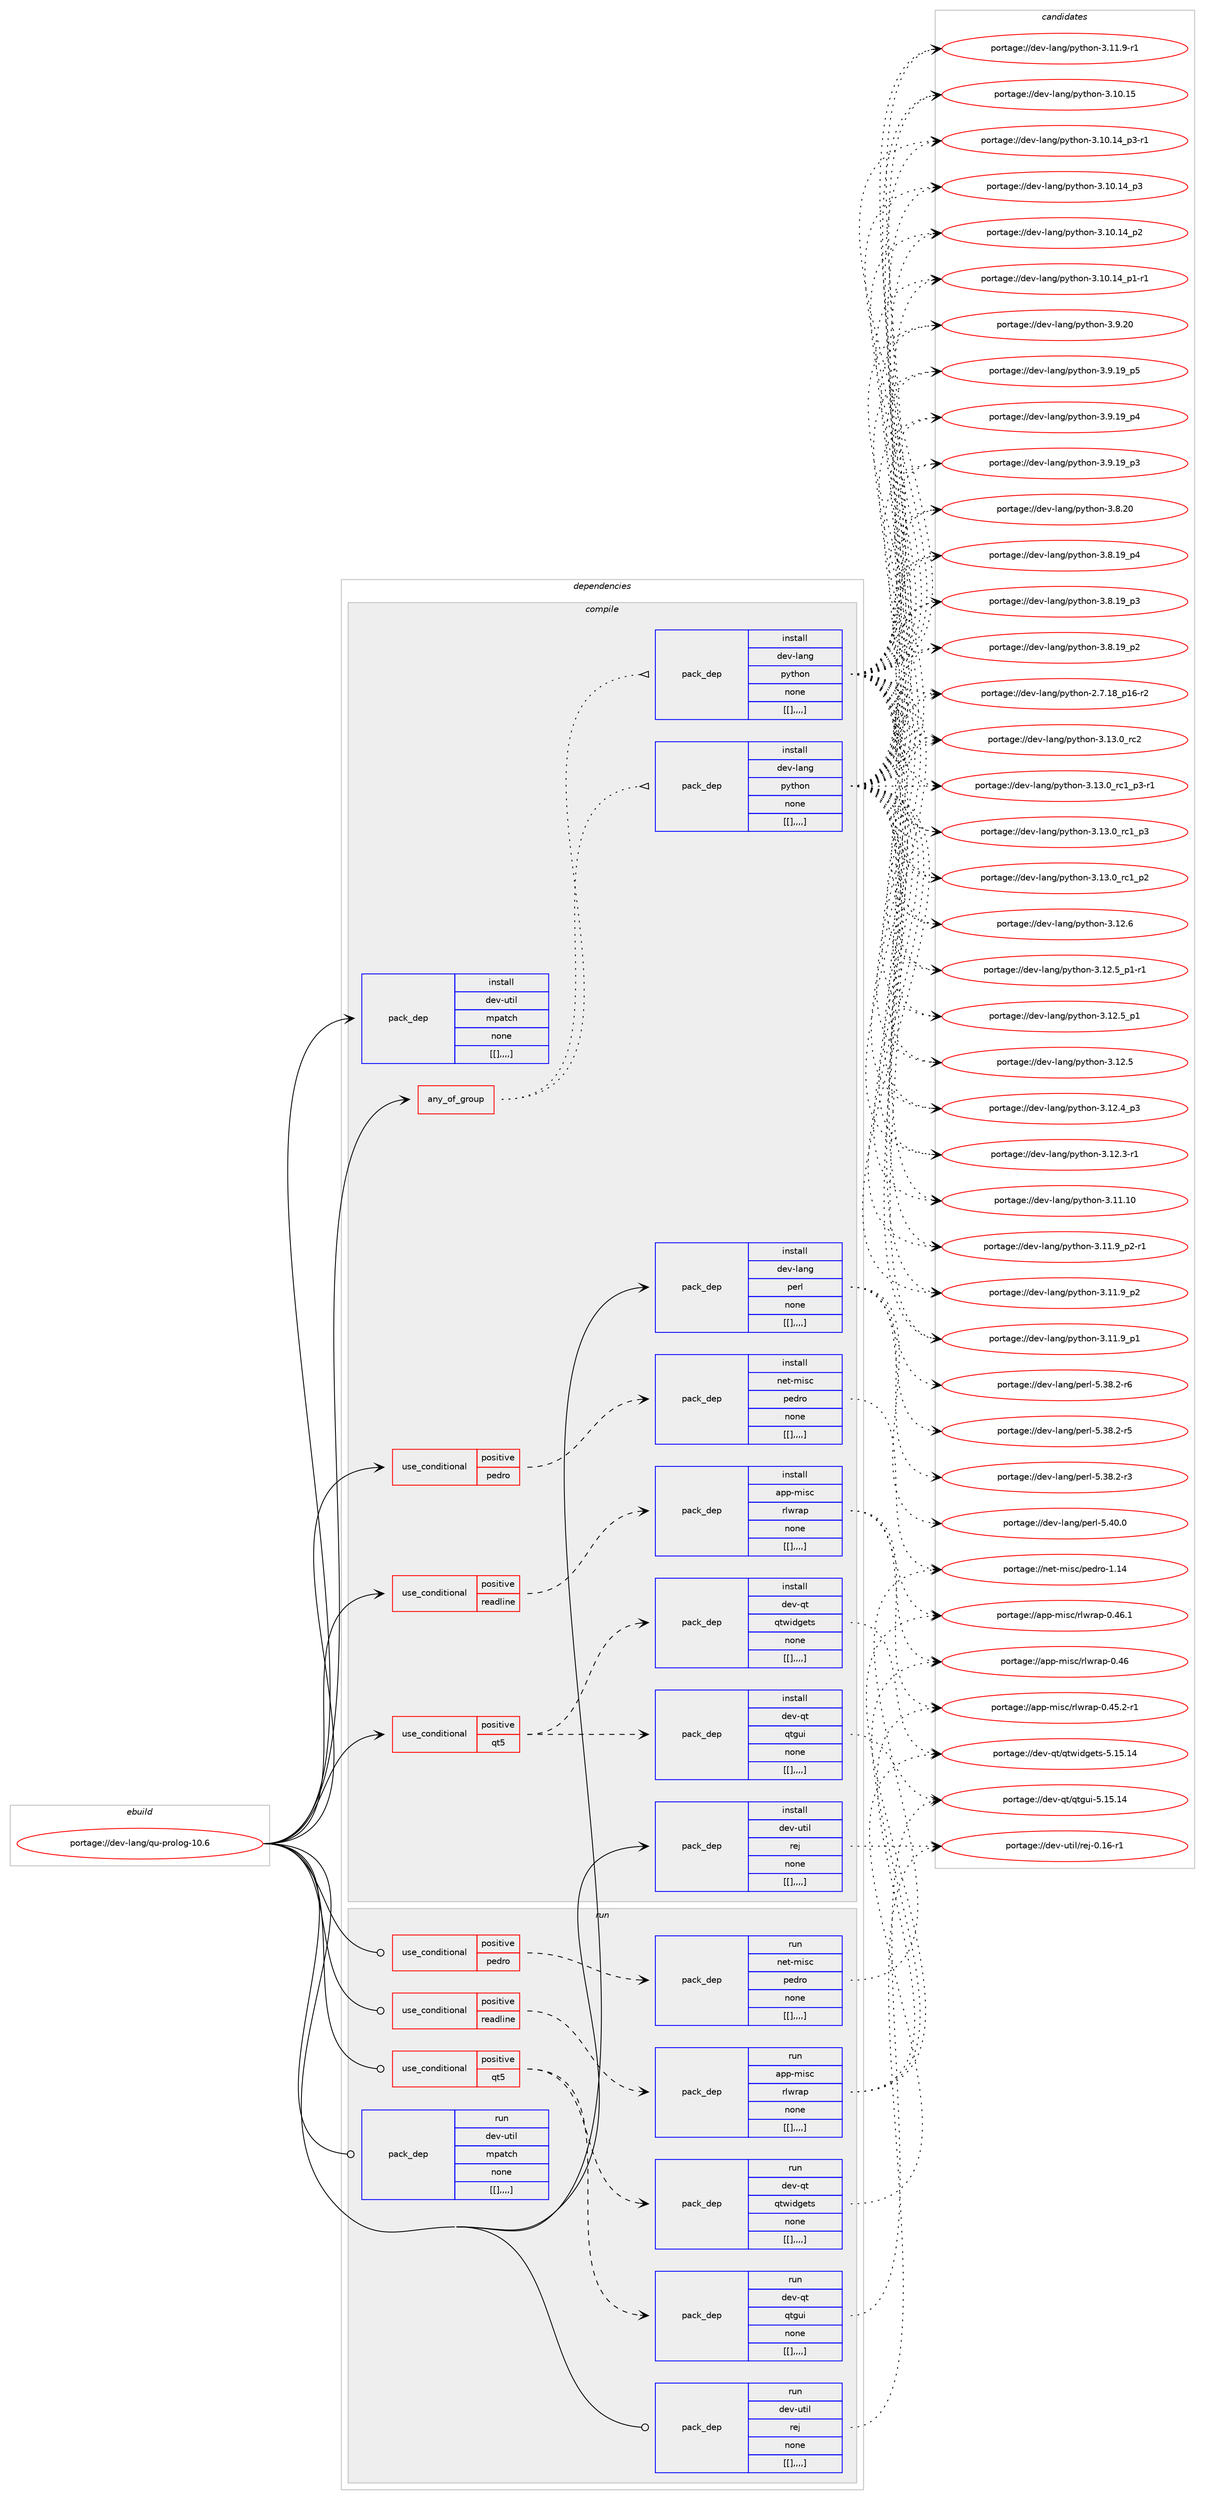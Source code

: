 digraph prolog {

# *************
# Graph options
# *************

newrank=true;
concentrate=true;
compound=true;
graph [rankdir=LR,fontname=Helvetica,fontsize=10,ranksep=1.5];#, ranksep=2.5, nodesep=0.2];
edge  [arrowhead=vee];
node  [fontname=Helvetica,fontsize=10];

# **********
# The ebuild
# **********

subgraph cluster_leftcol {
color=gray;
label=<<i>ebuild</i>>;
id [label="portage://dev-lang/qu-prolog-10.6", color=red, width=4, href="../dev-lang/qu-prolog-10.6.svg"];
}

# ****************
# The dependencies
# ****************

subgraph cluster_midcol {
color=gray;
label=<<i>dependencies</i>>;
subgraph cluster_compile {
fillcolor="#eeeeee";
style=filled;
label=<<i>compile</i>>;
subgraph any957 {
dependency103558 [label=<<TABLE BORDER="0" CELLBORDER="1" CELLSPACING="0" CELLPADDING="4"><TR><TD CELLPADDING="10">any_of_group</TD></TR></TABLE>>, shape=none, color=red];subgraph pack77798 {
dependency103559 [label=<<TABLE BORDER="0" CELLBORDER="1" CELLSPACING="0" CELLPADDING="4" WIDTH="220"><TR><TD ROWSPAN="6" CELLPADDING="30">pack_dep</TD></TR><TR><TD WIDTH="110">install</TD></TR><TR><TD>dev-lang</TD></TR><TR><TD>python</TD></TR><TR><TD>none</TD></TR><TR><TD>[[],,,,]</TD></TR></TABLE>>, shape=none, color=blue];
}
dependency103558:e -> dependency103559:w [weight=20,style="dotted",arrowhead="oinv"];
subgraph pack77799 {
dependency103560 [label=<<TABLE BORDER="0" CELLBORDER="1" CELLSPACING="0" CELLPADDING="4" WIDTH="220"><TR><TD ROWSPAN="6" CELLPADDING="30">pack_dep</TD></TR><TR><TD WIDTH="110">install</TD></TR><TR><TD>dev-lang</TD></TR><TR><TD>python</TD></TR><TR><TD>none</TD></TR><TR><TD>[[],,,,]</TD></TR></TABLE>>, shape=none, color=blue];
}
dependency103558:e -> dependency103560:w [weight=20,style="dotted",arrowhead="oinv"];
}
id:e -> dependency103558:w [weight=20,style="solid",arrowhead="vee"];
subgraph cond24677 {
dependency103561 [label=<<TABLE BORDER="0" CELLBORDER="1" CELLSPACING="0" CELLPADDING="4"><TR><TD ROWSPAN="3" CELLPADDING="10">use_conditional</TD></TR><TR><TD>positive</TD></TR><TR><TD>pedro</TD></TR></TABLE>>, shape=none, color=red];
subgraph pack77800 {
dependency103562 [label=<<TABLE BORDER="0" CELLBORDER="1" CELLSPACING="0" CELLPADDING="4" WIDTH="220"><TR><TD ROWSPAN="6" CELLPADDING="30">pack_dep</TD></TR><TR><TD WIDTH="110">install</TD></TR><TR><TD>net-misc</TD></TR><TR><TD>pedro</TD></TR><TR><TD>none</TD></TR><TR><TD>[[],,,,]</TD></TR></TABLE>>, shape=none, color=blue];
}
dependency103561:e -> dependency103562:w [weight=20,style="dashed",arrowhead="vee"];
}
id:e -> dependency103561:w [weight=20,style="solid",arrowhead="vee"];
subgraph cond24678 {
dependency103563 [label=<<TABLE BORDER="0" CELLBORDER="1" CELLSPACING="0" CELLPADDING="4"><TR><TD ROWSPAN="3" CELLPADDING="10">use_conditional</TD></TR><TR><TD>positive</TD></TR><TR><TD>qt5</TD></TR></TABLE>>, shape=none, color=red];
subgraph pack77801 {
dependency103564 [label=<<TABLE BORDER="0" CELLBORDER="1" CELLSPACING="0" CELLPADDING="4" WIDTH="220"><TR><TD ROWSPAN="6" CELLPADDING="30">pack_dep</TD></TR><TR><TD WIDTH="110">install</TD></TR><TR><TD>dev-qt</TD></TR><TR><TD>qtwidgets</TD></TR><TR><TD>none</TD></TR><TR><TD>[[],,,,]</TD></TR></TABLE>>, shape=none, color=blue];
}
dependency103563:e -> dependency103564:w [weight=20,style="dashed",arrowhead="vee"];
subgraph pack77802 {
dependency103565 [label=<<TABLE BORDER="0" CELLBORDER="1" CELLSPACING="0" CELLPADDING="4" WIDTH="220"><TR><TD ROWSPAN="6" CELLPADDING="30">pack_dep</TD></TR><TR><TD WIDTH="110">install</TD></TR><TR><TD>dev-qt</TD></TR><TR><TD>qtgui</TD></TR><TR><TD>none</TD></TR><TR><TD>[[],,,,]</TD></TR></TABLE>>, shape=none, color=blue];
}
dependency103563:e -> dependency103565:w [weight=20,style="dashed",arrowhead="vee"];
}
id:e -> dependency103563:w [weight=20,style="solid",arrowhead="vee"];
subgraph cond24679 {
dependency103566 [label=<<TABLE BORDER="0" CELLBORDER="1" CELLSPACING="0" CELLPADDING="4"><TR><TD ROWSPAN="3" CELLPADDING="10">use_conditional</TD></TR><TR><TD>positive</TD></TR><TR><TD>readline</TD></TR></TABLE>>, shape=none, color=red];
subgraph pack77803 {
dependency103567 [label=<<TABLE BORDER="0" CELLBORDER="1" CELLSPACING="0" CELLPADDING="4" WIDTH="220"><TR><TD ROWSPAN="6" CELLPADDING="30">pack_dep</TD></TR><TR><TD WIDTH="110">install</TD></TR><TR><TD>app-misc</TD></TR><TR><TD>rlwrap</TD></TR><TR><TD>none</TD></TR><TR><TD>[[],,,,]</TD></TR></TABLE>>, shape=none, color=blue];
}
dependency103566:e -> dependency103567:w [weight=20,style="dashed",arrowhead="vee"];
}
id:e -> dependency103566:w [weight=20,style="solid",arrowhead="vee"];
subgraph pack77804 {
dependency103568 [label=<<TABLE BORDER="0" CELLBORDER="1" CELLSPACING="0" CELLPADDING="4" WIDTH="220"><TR><TD ROWSPAN="6" CELLPADDING="30">pack_dep</TD></TR><TR><TD WIDTH="110">install</TD></TR><TR><TD>dev-lang</TD></TR><TR><TD>perl</TD></TR><TR><TD>none</TD></TR><TR><TD>[[],,,,]</TD></TR></TABLE>>, shape=none, color=blue];
}
id:e -> dependency103568:w [weight=20,style="solid",arrowhead="vee"];
subgraph pack77805 {
dependency103569 [label=<<TABLE BORDER="0" CELLBORDER="1" CELLSPACING="0" CELLPADDING="4" WIDTH="220"><TR><TD ROWSPAN="6" CELLPADDING="30">pack_dep</TD></TR><TR><TD WIDTH="110">install</TD></TR><TR><TD>dev-util</TD></TR><TR><TD>mpatch</TD></TR><TR><TD>none</TD></TR><TR><TD>[[],,,,]</TD></TR></TABLE>>, shape=none, color=blue];
}
id:e -> dependency103569:w [weight=20,style="solid",arrowhead="vee"];
subgraph pack77806 {
dependency103570 [label=<<TABLE BORDER="0" CELLBORDER="1" CELLSPACING="0" CELLPADDING="4" WIDTH="220"><TR><TD ROWSPAN="6" CELLPADDING="30">pack_dep</TD></TR><TR><TD WIDTH="110">install</TD></TR><TR><TD>dev-util</TD></TR><TR><TD>rej</TD></TR><TR><TD>none</TD></TR><TR><TD>[[],,,,]</TD></TR></TABLE>>, shape=none, color=blue];
}
id:e -> dependency103570:w [weight=20,style="solid",arrowhead="vee"];
}
subgraph cluster_compileandrun {
fillcolor="#eeeeee";
style=filled;
label=<<i>compile and run</i>>;
}
subgraph cluster_run {
fillcolor="#eeeeee";
style=filled;
label=<<i>run</i>>;
subgraph cond24680 {
dependency103571 [label=<<TABLE BORDER="0" CELLBORDER="1" CELLSPACING="0" CELLPADDING="4"><TR><TD ROWSPAN="3" CELLPADDING="10">use_conditional</TD></TR><TR><TD>positive</TD></TR><TR><TD>pedro</TD></TR></TABLE>>, shape=none, color=red];
subgraph pack77807 {
dependency103572 [label=<<TABLE BORDER="0" CELLBORDER="1" CELLSPACING="0" CELLPADDING="4" WIDTH="220"><TR><TD ROWSPAN="6" CELLPADDING="30">pack_dep</TD></TR><TR><TD WIDTH="110">run</TD></TR><TR><TD>net-misc</TD></TR><TR><TD>pedro</TD></TR><TR><TD>none</TD></TR><TR><TD>[[],,,,]</TD></TR></TABLE>>, shape=none, color=blue];
}
dependency103571:e -> dependency103572:w [weight=20,style="dashed",arrowhead="vee"];
}
id:e -> dependency103571:w [weight=20,style="solid",arrowhead="odot"];
subgraph cond24681 {
dependency103573 [label=<<TABLE BORDER="0" CELLBORDER="1" CELLSPACING="0" CELLPADDING="4"><TR><TD ROWSPAN="3" CELLPADDING="10">use_conditional</TD></TR><TR><TD>positive</TD></TR><TR><TD>qt5</TD></TR></TABLE>>, shape=none, color=red];
subgraph pack77808 {
dependency103574 [label=<<TABLE BORDER="0" CELLBORDER="1" CELLSPACING="0" CELLPADDING="4" WIDTH="220"><TR><TD ROWSPAN="6" CELLPADDING="30">pack_dep</TD></TR><TR><TD WIDTH="110">run</TD></TR><TR><TD>dev-qt</TD></TR><TR><TD>qtwidgets</TD></TR><TR><TD>none</TD></TR><TR><TD>[[],,,,]</TD></TR></TABLE>>, shape=none, color=blue];
}
dependency103573:e -> dependency103574:w [weight=20,style="dashed",arrowhead="vee"];
subgraph pack77809 {
dependency103575 [label=<<TABLE BORDER="0" CELLBORDER="1" CELLSPACING="0" CELLPADDING="4" WIDTH="220"><TR><TD ROWSPAN="6" CELLPADDING="30">pack_dep</TD></TR><TR><TD WIDTH="110">run</TD></TR><TR><TD>dev-qt</TD></TR><TR><TD>qtgui</TD></TR><TR><TD>none</TD></TR><TR><TD>[[],,,,]</TD></TR></TABLE>>, shape=none, color=blue];
}
dependency103573:e -> dependency103575:w [weight=20,style="dashed",arrowhead="vee"];
}
id:e -> dependency103573:w [weight=20,style="solid",arrowhead="odot"];
subgraph cond24682 {
dependency103576 [label=<<TABLE BORDER="0" CELLBORDER="1" CELLSPACING="0" CELLPADDING="4"><TR><TD ROWSPAN="3" CELLPADDING="10">use_conditional</TD></TR><TR><TD>positive</TD></TR><TR><TD>readline</TD></TR></TABLE>>, shape=none, color=red];
subgraph pack77810 {
dependency103577 [label=<<TABLE BORDER="0" CELLBORDER="1" CELLSPACING="0" CELLPADDING="4" WIDTH="220"><TR><TD ROWSPAN="6" CELLPADDING="30">pack_dep</TD></TR><TR><TD WIDTH="110">run</TD></TR><TR><TD>app-misc</TD></TR><TR><TD>rlwrap</TD></TR><TR><TD>none</TD></TR><TR><TD>[[],,,,]</TD></TR></TABLE>>, shape=none, color=blue];
}
dependency103576:e -> dependency103577:w [weight=20,style="dashed",arrowhead="vee"];
}
id:e -> dependency103576:w [weight=20,style="solid",arrowhead="odot"];
subgraph pack77811 {
dependency103578 [label=<<TABLE BORDER="0" CELLBORDER="1" CELLSPACING="0" CELLPADDING="4" WIDTH="220"><TR><TD ROWSPAN="6" CELLPADDING="30">pack_dep</TD></TR><TR><TD WIDTH="110">run</TD></TR><TR><TD>dev-util</TD></TR><TR><TD>mpatch</TD></TR><TR><TD>none</TD></TR><TR><TD>[[],,,,]</TD></TR></TABLE>>, shape=none, color=blue];
}
id:e -> dependency103578:w [weight=20,style="solid",arrowhead="odot"];
subgraph pack77812 {
dependency103579 [label=<<TABLE BORDER="0" CELLBORDER="1" CELLSPACING="0" CELLPADDING="4" WIDTH="220"><TR><TD ROWSPAN="6" CELLPADDING="30">pack_dep</TD></TR><TR><TD WIDTH="110">run</TD></TR><TR><TD>dev-util</TD></TR><TR><TD>rej</TD></TR><TR><TD>none</TD></TR><TR><TD>[[],,,,]</TD></TR></TABLE>>, shape=none, color=blue];
}
id:e -> dependency103579:w [weight=20,style="solid",arrowhead="odot"];
}
}

# **************
# The candidates
# **************

subgraph cluster_choices {
rank=same;
color=gray;
label=<<i>candidates</i>>;

subgraph choice77798 {
color=black;
nodesep=1;
choice10010111845108971101034711212111610411111045514649514648951149950 [label="portage://dev-lang/python-3.13.0_rc2", color=red, width=4,href="../dev-lang/python-3.13.0_rc2.svg"];
choice1001011184510897110103471121211161041111104551464951464895114994995112514511449 [label="portage://dev-lang/python-3.13.0_rc1_p3-r1", color=red, width=4,href="../dev-lang/python-3.13.0_rc1_p3-r1.svg"];
choice100101118451089711010347112121116104111110455146495146489511499499511251 [label="portage://dev-lang/python-3.13.0_rc1_p3", color=red, width=4,href="../dev-lang/python-3.13.0_rc1_p3.svg"];
choice100101118451089711010347112121116104111110455146495146489511499499511250 [label="portage://dev-lang/python-3.13.0_rc1_p2", color=red, width=4,href="../dev-lang/python-3.13.0_rc1_p2.svg"];
choice10010111845108971101034711212111610411111045514649504654 [label="portage://dev-lang/python-3.12.6", color=red, width=4,href="../dev-lang/python-3.12.6.svg"];
choice1001011184510897110103471121211161041111104551464950465395112494511449 [label="portage://dev-lang/python-3.12.5_p1-r1", color=red, width=4,href="../dev-lang/python-3.12.5_p1-r1.svg"];
choice100101118451089711010347112121116104111110455146495046539511249 [label="portage://dev-lang/python-3.12.5_p1", color=red, width=4,href="../dev-lang/python-3.12.5_p1.svg"];
choice10010111845108971101034711212111610411111045514649504653 [label="portage://dev-lang/python-3.12.5", color=red, width=4,href="../dev-lang/python-3.12.5.svg"];
choice100101118451089711010347112121116104111110455146495046529511251 [label="portage://dev-lang/python-3.12.4_p3", color=red, width=4,href="../dev-lang/python-3.12.4_p3.svg"];
choice100101118451089711010347112121116104111110455146495046514511449 [label="portage://dev-lang/python-3.12.3-r1", color=red, width=4,href="../dev-lang/python-3.12.3-r1.svg"];
choice1001011184510897110103471121211161041111104551464949464948 [label="portage://dev-lang/python-3.11.10", color=red, width=4,href="../dev-lang/python-3.11.10.svg"];
choice1001011184510897110103471121211161041111104551464949465795112504511449 [label="portage://dev-lang/python-3.11.9_p2-r1", color=red, width=4,href="../dev-lang/python-3.11.9_p2-r1.svg"];
choice100101118451089711010347112121116104111110455146494946579511250 [label="portage://dev-lang/python-3.11.9_p2", color=red, width=4,href="../dev-lang/python-3.11.9_p2.svg"];
choice100101118451089711010347112121116104111110455146494946579511249 [label="portage://dev-lang/python-3.11.9_p1", color=red, width=4,href="../dev-lang/python-3.11.9_p1.svg"];
choice100101118451089711010347112121116104111110455146494946574511449 [label="portage://dev-lang/python-3.11.9-r1", color=red, width=4,href="../dev-lang/python-3.11.9-r1.svg"];
choice1001011184510897110103471121211161041111104551464948464953 [label="portage://dev-lang/python-3.10.15", color=red, width=4,href="../dev-lang/python-3.10.15.svg"];
choice100101118451089711010347112121116104111110455146494846495295112514511449 [label="portage://dev-lang/python-3.10.14_p3-r1", color=red, width=4,href="../dev-lang/python-3.10.14_p3-r1.svg"];
choice10010111845108971101034711212111610411111045514649484649529511251 [label="portage://dev-lang/python-3.10.14_p3", color=red, width=4,href="../dev-lang/python-3.10.14_p3.svg"];
choice10010111845108971101034711212111610411111045514649484649529511250 [label="portage://dev-lang/python-3.10.14_p2", color=red, width=4,href="../dev-lang/python-3.10.14_p2.svg"];
choice100101118451089711010347112121116104111110455146494846495295112494511449 [label="portage://dev-lang/python-3.10.14_p1-r1", color=red, width=4,href="../dev-lang/python-3.10.14_p1-r1.svg"];
choice10010111845108971101034711212111610411111045514657465048 [label="portage://dev-lang/python-3.9.20", color=red, width=4,href="../dev-lang/python-3.9.20.svg"];
choice100101118451089711010347112121116104111110455146574649579511253 [label="portage://dev-lang/python-3.9.19_p5", color=red, width=4,href="../dev-lang/python-3.9.19_p5.svg"];
choice100101118451089711010347112121116104111110455146574649579511252 [label="portage://dev-lang/python-3.9.19_p4", color=red, width=4,href="../dev-lang/python-3.9.19_p4.svg"];
choice100101118451089711010347112121116104111110455146574649579511251 [label="portage://dev-lang/python-3.9.19_p3", color=red, width=4,href="../dev-lang/python-3.9.19_p3.svg"];
choice10010111845108971101034711212111610411111045514656465048 [label="portage://dev-lang/python-3.8.20", color=red, width=4,href="../dev-lang/python-3.8.20.svg"];
choice100101118451089711010347112121116104111110455146564649579511252 [label="portage://dev-lang/python-3.8.19_p4", color=red, width=4,href="../dev-lang/python-3.8.19_p4.svg"];
choice100101118451089711010347112121116104111110455146564649579511251 [label="portage://dev-lang/python-3.8.19_p3", color=red, width=4,href="../dev-lang/python-3.8.19_p3.svg"];
choice100101118451089711010347112121116104111110455146564649579511250 [label="portage://dev-lang/python-3.8.19_p2", color=red, width=4,href="../dev-lang/python-3.8.19_p2.svg"];
choice100101118451089711010347112121116104111110455046554649569511249544511450 [label="portage://dev-lang/python-2.7.18_p16-r2", color=red, width=4,href="../dev-lang/python-2.7.18_p16-r2.svg"];
dependency103559:e -> choice10010111845108971101034711212111610411111045514649514648951149950:w [style=dotted,weight="100"];
dependency103559:e -> choice1001011184510897110103471121211161041111104551464951464895114994995112514511449:w [style=dotted,weight="100"];
dependency103559:e -> choice100101118451089711010347112121116104111110455146495146489511499499511251:w [style=dotted,weight="100"];
dependency103559:e -> choice100101118451089711010347112121116104111110455146495146489511499499511250:w [style=dotted,weight="100"];
dependency103559:e -> choice10010111845108971101034711212111610411111045514649504654:w [style=dotted,weight="100"];
dependency103559:e -> choice1001011184510897110103471121211161041111104551464950465395112494511449:w [style=dotted,weight="100"];
dependency103559:e -> choice100101118451089711010347112121116104111110455146495046539511249:w [style=dotted,weight="100"];
dependency103559:e -> choice10010111845108971101034711212111610411111045514649504653:w [style=dotted,weight="100"];
dependency103559:e -> choice100101118451089711010347112121116104111110455146495046529511251:w [style=dotted,weight="100"];
dependency103559:e -> choice100101118451089711010347112121116104111110455146495046514511449:w [style=dotted,weight="100"];
dependency103559:e -> choice1001011184510897110103471121211161041111104551464949464948:w [style=dotted,weight="100"];
dependency103559:e -> choice1001011184510897110103471121211161041111104551464949465795112504511449:w [style=dotted,weight="100"];
dependency103559:e -> choice100101118451089711010347112121116104111110455146494946579511250:w [style=dotted,weight="100"];
dependency103559:e -> choice100101118451089711010347112121116104111110455146494946579511249:w [style=dotted,weight="100"];
dependency103559:e -> choice100101118451089711010347112121116104111110455146494946574511449:w [style=dotted,weight="100"];
dependency103559:e -> choice1001011184510897110103471121211161041111104551464948464953:w [style=dotted,weight="100"];
dependency103559:e -> choice100101118451089711010347112121116104111110455146494846495295112514511449:w [style=dotted,weight="100"];
dependency103559:e -> choice10010111845108971101034711212111610411111045514649484649529511251:w [style=dotted,weight="100"];
dependency103559:e -> choice10010111845108971101034711212111610411111045514649484649529511250:w [style=dotted,weight="100"];
dependency103559:e -> choice100101118451089711010347112121116104111110455146494846495295112494511449:w [style=dotted,weight="100"];
dependency103559:e -> choice10010111845108971101034711212111610411111045514657465048:w [style=dotted,weight="100"];
dependency103559:e -> choice100101118451089711010347112121116104111110455146574649579511253:w [style=dotted,weight="100"];
dependency103559:e -> choice100101118451089711010347112121116104111110455146574649579511252:w [style=dotted,weight="100"];
dependency103559:e -> choice100101118451089711010347112121116104111110455146574649579511251:w [style=dotted,weight="100"];
dependency103559:e -> choice10010111845108971101034711212111610411111045514656465048:w [style=dotted,weight="100"];
dependency103559:e -> choice100101118451089711010347112121116104111110455146564649579511252:w [style=dotted,weight="100"];
dependency103559:e -> choice100101118451089711010347112121116104111110455146564649579511251:w [style=dotted,weight="100"];
dependency103559:e -> choice100101118451089711010347112121116104111110455146564649579511250:w [style=dotted,weight="100"];
dependency103559:e -> choice100101118451089711010347112121116104111110455046554649569511249544511450:w [style=dotted,weight="100"];
}
subgraph choice77799 {
color=black;
nodesep=1;
choice10010111845108971101034711212111610411111045514649514648951149950 [label="portage://dev-lang/python-3.13.0_rc2", color=red, width=4,href="../dev-lang/python-3.13.0_rc2.svg"];
choice1001011184510897110103471121211161041111104551464951464895114994995112514511449 [label="portage://dev-lang/python-3.13.0_rc1_p3-r1", color=red, width=4,href="../dev-lang/python-3.13.0_rc1_p3-r1.svg"];
choice100101118451089711010347112121116104111110455146495146489511499499511251 [label="portage://dev-lang/python-3.13.0_rc1_p3", color=red, width=4,href="../dev-lang/python-3.13.0_rc1_p3.svg"];
choice100101118451089711010347112121116104111110455146495146489511499499511250 [label="portage://dev-lang/python-3.13.0_rc1_p2", color=red, width=4,href="../dev-lang/python-3.13.0_rc1_p2.svg"];
choice10010111845108971101034711212111610411111045514649504654 [label="portage://dev-lang/python-3.12.6", color=red, width=4,href="../dev-lang/python-3.12.6.svg"];
choice1001011184510897110103471121211161041111104551464950465395112494511449 [label="portage://dev-lang/python-3.12.5_p1-r1", color=red, width=4,href="../dev-lang/python-3.12.5_p1-r1.svg"];
choice100101118451089711010347112121116104111110455146495046539511249 [label="portage://dev-lang/python-3.12.5_p1", color=red, width=4,href="../dev-lang/python-3.12.5_p1.svg"];
choice10010111845108971101034711212111610411111045514649504653 [label="portage://dev-lang/python-3.12.5", color=red, width=4,href="../dev-lang/python-3.12.5.svg"];
choice100101118451089711010347112121116104111110455146495046529511251 [label="portage://dev-lang/python-3.12.4_p3", color=red, width=4,href="../dev-lang/python-3.12.4_p3.svg"];
choice100101118451089711010347112121116104111110455146495046514511449 [label="portage://dev-lang/python-3.12.3-r1", color=red, width=4,href="../dev-lang/python-3.12.3-r1.svg"];
choice1001011184510897110103471121211161041111104551464949464948 [label="portage://dev-lang/python-3.11.10", color=red, width=4,href="../dev-lang/python-3.11.10.svg"];
choice1001011184510897110103471121211161041111104551464949465795112504511449 [label="portage://dev-lang/python-3.11.9_p2-r1", color=red, width=4,href="../dev-lang/python-3.11.9_p2-r1.svg"];
choice100101118451089711010347112121116104111110455146494946579511250 [label="portage://dev-lang/python-3.11.9_p2", color=red, width=4,href="../dev-lang/python-3.11.9_p2.svg"];
choice100101118451089711010347112121116104111110455146494946579511249 [label="portage://dev-lang/python-3.11.9_p1", color=red, width=4,href="../dev-lang/python-3.11.9_p1.svg"];
choice100101118451089711010347112121116104111110455146494946574511449 [label="portage://dev-lang/python-3.11.9-r1", color=red, width=4,href="../dev-lang/python-3.11.9-r1.svg"];
choice1001011184510897110103471121211161041111104551464948464953 [label="portage://dev-lang/python-3.10.15", color=red, width=4,href="../dev-lang/python-3.10.15.svg"];
choice100101118451089711010347112121116104111110455146494846495295112514511449 [label="portage://dev-lang/python-3.10.14_p3-r1", color=red, width=4,href="../dev-lang/python-3.10.14_p3-r1.svg"];
choice10010111845108971101034711212111610411111045514649484649529511251 [label="portage://dev-lang/python-3.10.14_p3", color=red, width=4,href="../dev-lang/python-3.10.14_p3.svg"];
choice10010111845108971101034711212111610411111045514649484649529511250 [label="portage://dev-lang/python-3.10.14_p2", color=red, width=4,href="../dev-lang/python-3.10.14_p2.svg"];
choice100101118451089711010347112121116104111110455146494846495295112494511449 [label="portage://dev-lang/python-3.10.14_p1-r1", color=red, width=4,href="../dev-lang/python-3.10.14_p1-r1.svg"];
choice10010111845108971101034711212111610411111045514657465048 [label="portage://dev-lang/python-3.9.20", color=red, width=4,href="../dev-lang/python-3.9.20.svg"];
choice100101118451089711010347112121116104111110455146574649579511253 [label="portage://dev-lang/python-3.9.19_p5", color=red, width=4,href="../dev-lang/python-3.9.19_p5.svg"];
choice100101118451089711010347112121116104111110455146574649579511252 [label="portage://dev-lang/python-3.9.19_p4", color=red, width=4,href="../dev-lang/python-3.9.19_p4.svg"];
choice100101118451089711010347112121116104111110455146574649579511251 [label="portage://dev-lang/python-3.9.19_p3", color=red, width=4,href="../dev-lang/python-3.9.19_p3.svg"];
choice10010111845108971101034711212111610411111045514656465048 [label="portage://dev-lang/python-3.8.20", color=red, width=4,href="../dev-lang/python-3.8.20.svg"];
choice100101118451089711010347112121116104111110455146564649579511252 [label="portage://dev-lang/python-3.8.19_p4", color=red, width=4,href="../dev-lang/python-3.8.19_p4.svg"];
choice100101118451089711010347112121116104111110455146564649579511251 [label="portage://dev-lang/python-3.8.19_p3", color=red, width=4,href="../dev-lang/python-3.8.19_p3.svg"];
choice100101118451089711010347112121116104111110455146564649579511250 [label="portage://dev-lang/python-3.8.19_p2", color=red, width=4,href="../dev-lang/python-3.8.19_p2.svg"];
choice100101118451089711010347112121116104111110455046554649569511249544511450 [label="portage://dev-lang/python-2.7.18_p16-r2", color=red, width=4,href="../dev-lang/python-2.7.18_p16-r2.svg"];
dependency103560:e -> choice10010111845108971101034711212111610411111045514649514648951149950:w [style=dotted,weight="100"];
dependency103560:e -> choice1001011184510897110103471121211161041111104551464951464895114994995112514511449:w [style=dotted,weight="100"];
dependency103560:e -> choice100101118451089711010347112121116104111110455146495146489511499499511251:w [style=dotted,weight="100"];
dependency103560:e -> choice100101118451089711010347112121116104111110455146495146489511499499511250:w [style=dotted,weight="100"];
dependency103560:e -> choice10010111845108971101034711212111610411111045514649504654:w [style=dotted,weight="100"];
dependency103560:e -> choice1001011184510897110103471121211161041111104551464950465395112494511449:w [style=dotted,weight="100"];
dependency103560:e -> choice100101118451089711010347112121116104111110455146495046539511249:w [style=dotted,weight="100"];
dependency103560:e -> choice10010111845108971101034711212111610411111045514649504653:w [style=dotted,weight="100"];
dependency103560:e -> choice100101118451089711010347112121116104111110455146495046529511251:w [style=dotted,weight="100"];
dependency103560:e -> choice100101118451089711010347112121116104111110455146495046514511449:w [style=dotted,weight="100"];
dependency103560:e -> choice1001011184510897110103471121211161041111104551464949464948:w [style=dotted,weight="100"];
dependency103560:e -> choice1001011184510897110103471121211161041111104551464949465795112504511449:w [style=dotted,weight="100"];
dependency103560:e -> choice100101118451089711010347112121116104111110455146494946579511250:w [style=dotted,weight="100"];
dependency103560:e -> choice100101118451089711010347112121116104111110455146494946579511249:w [style=dotted,weight="100"];
dependency103560:e -> choice100101118451089711010347112121116104111110455146494946574511449:w [style=dotted,weight="100"];
dependency103560:e -> choice1001011184510897110103471121211161041111104551464948464953:w [style=dotted,weight="100"];
dependency103560:e -> choice100101118451089711010347112121116104111110455146494846495295112514511449:w [style=dotted,weight="100"];
dependency103560:e -> choice10010111845108971101034711212111610411111045514649484649529511251:w [style=dotted,weight="100"];
dependency103560:e -> choice10010111845108971101034711212111610411111045514649484649529511250:w [style=dotted,weight="100"];
dependency103560:e -> choice100101118451089711010347112121116104111110455146494846495295112494511449:w [style=dotted,weight="100"];
dependency103560:e -> choice10010111845108971101034711212111610411111045514657465048:w [style=dotted,weight="100"];
dependency103560:e -> choice100101118451089711010347112121116104111110455146574649579511253:w [style=dotted,weight="100"];
dependency103560:e -> choice100101118451089711010347112121116104111110455146574649579511252:w [style=dotted,weight="100"];
dependency103560:e -> choice100101118451089711010347112121116104111110455146574649579511251:w [style=dotted,weight="100"];
dependency103560:e -> choice10010111845108971101034711212111610411111045514656465048:w [style=dotted,weight="100"];
dependency103560:e -> choice100101118451089711010347112121116104111110455146564649579511252:w [style=dotted,weight="100"];
dependency103560:e -> choice100101118451089711010347112121116104111110455146564649579511251:w [style=dotted,weight="100"];
dependency103560:e -> choice100101118451089711010347112121116104111110455146564649579511250:w [style=dotted,weight="100"];
dependency103560:e -> choice100101118451089711010347112121116104111110455046554649569511249544511450:w [style=dotted,weight="100"];
}
subgraph choice77800 {
color=black;
nodesep=1;
choice1101011164510910511599471121011001141114549464952 [label="portage://net-misc/pedro-1.14", color=red, width=4,href="../net-misc/pedro-1.14.svg"];
dependency103562:e -> choice1101011164510910511599471121011001141114549464952:w [style=dotted,weight="100"];
}
subgraph choice77801 {
color=black;
nodesep=1;
choice10010111845113116471131161191051001031011161154553464953464952 [label="portage://dev-qt/qtwidgets-5.15.14", color=red, width=4,href="../dev-qt/qtwidgets-5.15.14.svg"];
dependency103564:e -> choice10010111845113116471131161191051001031011161154553464953464952:w [style=dotted,weight="100"];
}
subgraph choice77802 {
color=black;
nodesep=1;
choice10010111845113116471131161031171054553464953464952 [label="portage://dev-qt/qtgui-5.15.14", color=red, width=4,href="../dev-qt/qtgui-5.15.14.svg"];
dependency103565:e -> choice10010111845113116471131161031171054553464953464952:w [style=dotted,weight="100"];
}
subgraph choice77803 {
color=black;
nodesep=1;
choice971121124510910511599471141081191149711245484652544649 [label="portage://app-misc/rlwrap-0.46.1", color=red, width=4,href="../app-misc/rlwrap-0.46.1.svg"];
choice97112112451091051159947114108119114971124548465254 [label="portage://app-misc/rlwrap-0.46", color=red, width=4,href="../app-misc/rlwrap-0.46.svg"];
choice9711211245109105115994711410811911497112454846525346504511449 [label="portage://app-misc/rlwrap-0.45.2-r1", color=red, width=4,href="../app-misc/rlwrap-0.45.2-r1.svg"];
dependency103567:e -> choice971121124510910511599471141081191149711245484652544649:w [style=dotted,weight="100"];
dependency103567:e -> choice97112112451091051159947114108119114971124548465254:w [style=dotted,weight="100"];
dependency103567:e -> choice9711211245109105115994711410811911497112454846525346504511449:w [style=dotted,weight="100"];
}
subgraph choice77804 {
color=black;
nodesep=1;
choice10010111845108971101034711210111410845534652484648 [label="portage://dev-lang/perl-5.40.0", color=red, width=4,href="../dev-lang/perl-5.40.0.svg"];
choice100101118451089711010347112101114108455346515646504511454 [label="portage://dev-lang/perl-5.38.2-r6", color=red, width=4,href="../dev-lang/perl-5.38.2-r6.svg"];
choice100101118451089711010347112101114108455346515646504511453 [label="portage://dev-lang/perl-5.38.2-r5", color=red, width=4,href="../dev-lang/perl-5.38.2-r5.svg"];
choice100101118451089711010347112101114108455346515646504511451 [label="portage://dev-lang/perl-5.38.2-r3", color=red, width=4,href="../dev-lang/perl-5.38.2-r3.svg"];
dependency103568:e -> choice10010111845108971101034711210111410845534652484648:w [style=dotted,weight="100"];
dependency103568:e -> choice100101118451089711010347112101114108455346515646504511454:w [style=dotted,weight="100"];
dependency103568:e -> choice100101118451089711010347112101114108455346515646504511453:w [style=dotted,weight="100"];
dependency103568:e -> choice100101118451089711010347112101114108455346515646504511451:w [style=dotted,weight="100"];
}
subgraph choice77805 {
color=black;
nodesep=1;
}
subgraph choice77806 {
color=black;
nodesep=1;
choice100101118451171161051084711410110645484649544511449 [label="portage://dev-util/rej-0.16-r1", color=red, width=4,href="../dev-util/rej-0.16-r1.svg"];
dependency103570:e -> choice100101118451171161051084711410110645484649544511449:w [style=dotted,weight="100"];
}
subgraph choice77807 {
color=black;
nodesep=1;
choice1101011164510910511599471121011001141114549464952 [label="portage://net-misc/pedro-1.14", color=red, width=4,href="../net-misc/pedro-1.14.svg"];
dependency103572:e -> choice1101011164510910511599471121011001141114549464952:w [style=dotted,weight="100"];
}
subgraph choice77808 {
color=black;
nodesep=1;
choice10010111845113116471131161191051001031011161154553464953464952 [label="portage://dev-qt/qtwidgets-5.15.14", color=red, width=4,href="../dev-qt/qtwidgets-5.15.14.svg"];
dependency103574:e -> choice10010111845113116471131161191051001031011161154553464953464952:w [style=dotted,weight="100"];
}
subgraph choice77809 {
color=black;
nodesep=1;
choice10010111845113116471131161031171054553464953464952 [label="portage://dev-qt/qtgui-5.15.14", color=red, width=4,href="../dev-qt/qtgui-5.15.14.svg"];
dependency103575:e -> choice10010111845113116471131161031171054553464953464952:w [style=dotted,weight="100"];
}
subgraph choice77810 {
color=black;
nodesep=1;
choice971121124510910511599471141081191149711245484652544649 [label="portage://app-misc/rlwrap-0.46.1", color=red, width=4,href="../app-misc/rlwrap-0.46.1.svg"];
choice97112112451091051159947114108119114971124548465254 [label="portage://app-misc/rlwrap-0.46", color=red, width=4,href="../app-misc/rlwrap-0.46.svg"];
choice9711211245109105115994711410811911497112454846525346504511449 [label="portage://app-misc/rlwrap-0.45.2-r1", color=red, width=4,href="../app-misc/rlwrap-0.45.2-r1.svg"];
dependency103577:e -> choice971121124510910511599471141081191149711245484652544649:w [style=dotted,weight="100"];
dependency103577:e -> choice97112112451091051159947114108119114971124548465254:w [style=dotted,weight="100"];
dependency103577:e -> choice9711211245109105115994711410811911497112454846525346504511449:w [style=dotted,weight="100"];
}
subgraph choice77811 {
color=black;
nodesep=1;
}
subgraph choice77812 {
color=black;
nodesep=1;
choice100101118451171161051084711410110645484649544511449 [label="portage://dev-util/rej-0.16-r1", color=red, width=4,href="../dev-util/rej-0.16-r1.svg"];
dependency103579:e -> choice100101118451171161051084711410110645484649544511449:w [style=dotted,weight="100"];
}
}

}
